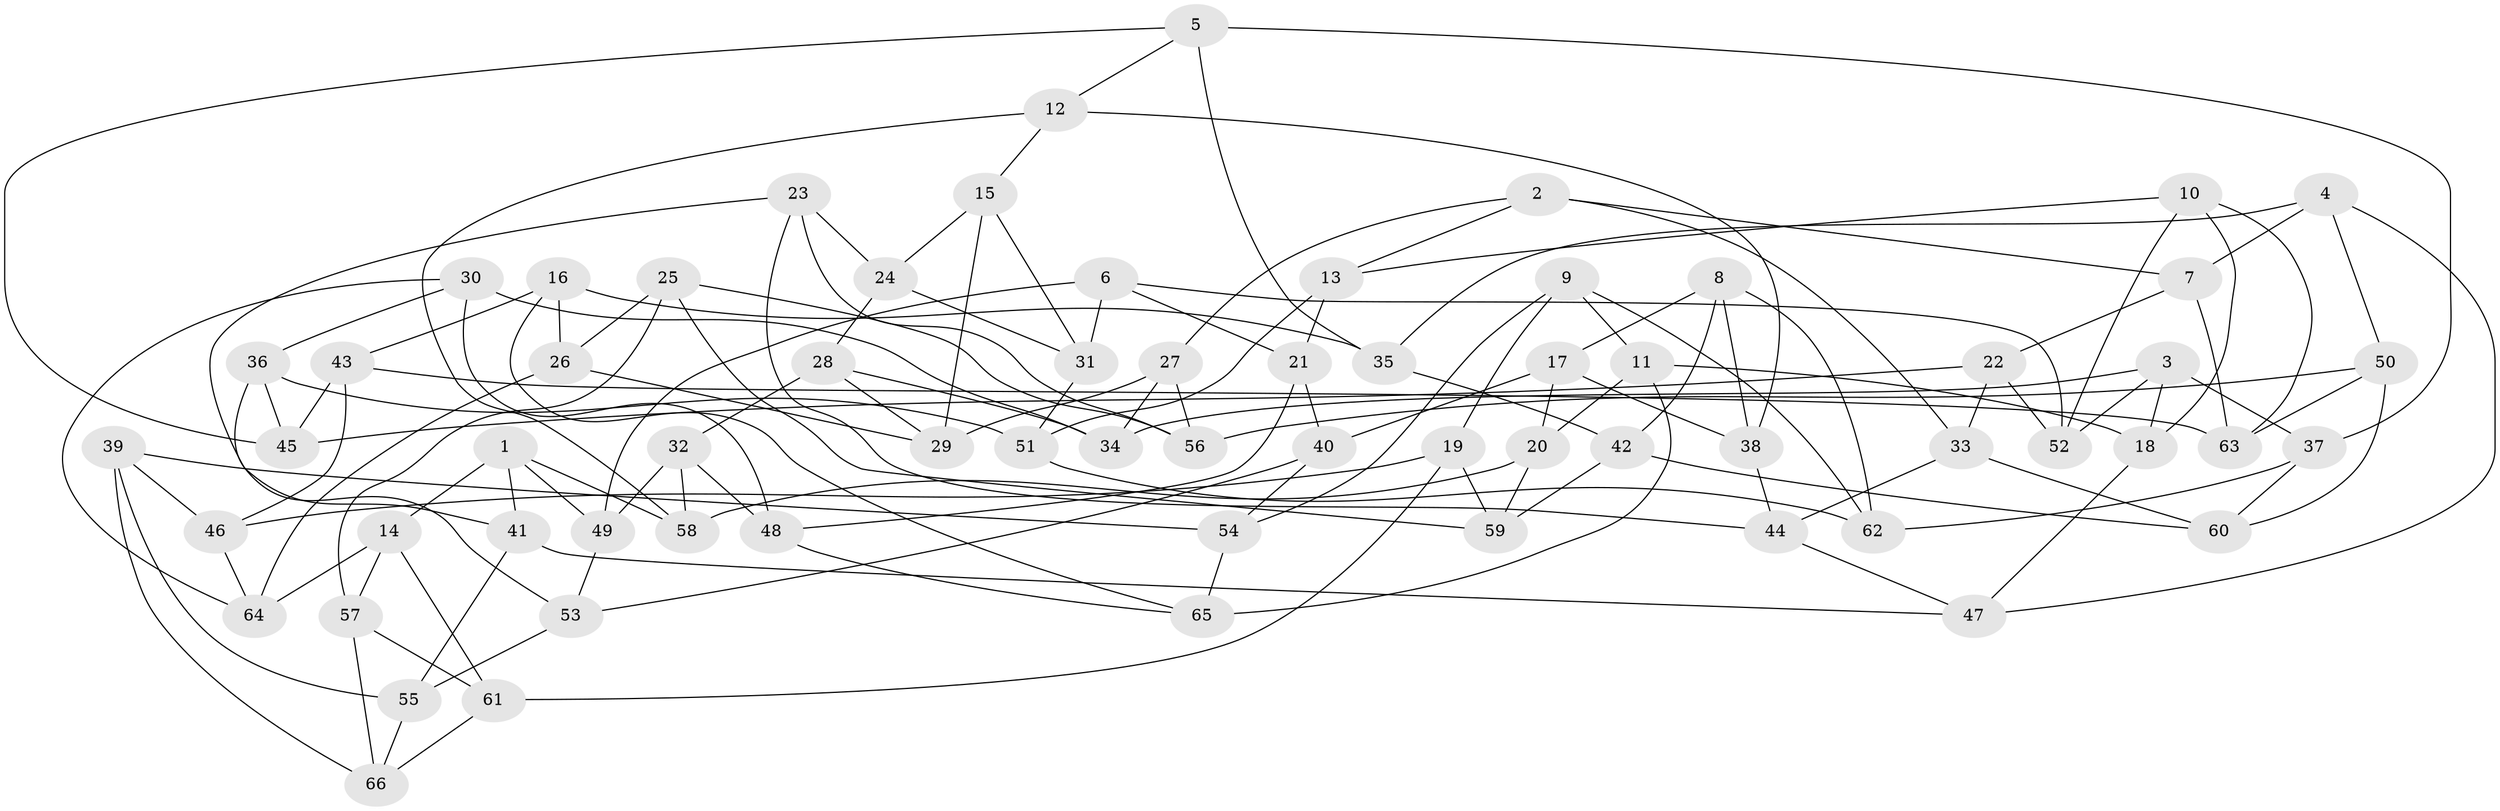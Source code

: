 // Generated by graph-tools (version 1.1) at 2025/50/03/09/25 03:50:56]
// undirected, 66 vertices, 132 edges
graph export_dot {
graph [start="1"]
  node [color=gray90,style=filled];
  1;
  2;
  3;
  4;
  5;
  6;
  7;
  8;
  9;
  10;
  11;
  12;
  13;
  14;
  15;
  16;
  17;
  18;
  19;
  20;
  21;
  22;
  23;
  24;
  25;
  26;
  27;
  28;
  29;
  30;
  31;
  32;
  33;
  34;
  35;
  36;
  37;
  38;
  39;
  40;
  41;
  42;
  43;
  44;
  45;
  46;
  47;
  48;
  49;
  50;
  51;
  52;
  53;
  54;
  55;
  56;
  57;
  58;
  59;
  60;
  61;
  62;
  63;
  64;
  65;
  66;
  1 -- 41;
  1 -- 58;
  1 -- 14;
  1 -- 49;
  2 -- 33;
  2 -- 27;
  2 -- 7;
  2 -- 13;
  3 -- 34;
  3 -- 37;
  3 -- 18;
  3 -- 52;
  4 -- 7;
  4 -- 47;
  4 -- 35;
  4 -- 50;
  5 -- 12;
  5 -- 45;
  5 -- 37;
  5 -- 35;
  6 -- 49;
  6 -- 21;
  6 -- 52;
  6 -- 31;
  7 -- 22;
  7 -- 63;
  8 -- 38;
  8 -- 17;
  8 -- 62;
  8 -- 42;
  9 -- 11;
  9 -- 19;
  9 -- 62;
  9 -- 54;
  10 -- 13;
  10 -- 18;
  10 -- 63;
  10 -- 52;
  11 -- 18;
  11 -- 20;
  11 -- 65;
  12 -- 38;
  12 -- 58;
  12 -- 15;
  13 -- 21;
  13 -- 51;
  14 -- 57;
  14 -- 64;
  14 -- 61;
  15 -- 31;
  15 -- 24;
  15 -- 29;
  16 -- 35;
  16 -- 26;
  16 -- 43;
  16 -- 65;
  17 -- 40;
  17 -- 38;
  17 -- 20;
  18 -- 47;
  19 -- 61;
  19 -- 46;
  19 -- 59;
  20 -- 59;
  20 -- 58;
  21 -- 40;
  21 -- 48;
  22 -- 52;
  22 -- 45;
  22 -- 33;
  23 -- 41;
  23 -- 56;
  23 -- 44;
  23 -- 24;
  24 -- 31;
  24 -- 28;
  25 -- 57;
  25 -- 59;
  25 -- 26;
  25 -- 56;
  26 -- 29;
  26 -- 64;
  27 -- 29;
  27 -- 56;
  27 -- 34;
  28 -- 32;
  28 -- 29;
  28 -- 34;
  30 -- 48;
  30 -- 34;
  30 -- 64;
  30 -- 36;
  31 -- 51;
  32 -- 48;
  32 -- 49;
  32 -- 58;
  33 -- 44;
  33 -- 60;
  35 -- 42;
  36 -- 51;
  36 -- 45;
  36 -- 53;
  37 -- 62;
  37 -- 60;
  38 -- 44;
  39 -- 66;
  39 -- 54;
  39 -- 46;
  39 -- 55;
  40 -- 53;
  40 -- 54;
  41 -- 47;
  41 -- 55;
  42 -- 59;
  42 -- 60;
  43 -- 63;
  43 -- 45;
  43 -- 46;
  44 -- 47;
  46 -- 64;
  48 -- 65;
  49 -- 53;
  50 -- 63;
  50 -- 56;
  50 -- 60;
  51 -- 62;
  53 -- 55;
  54 -- 65;
  55 -- 66;
  57 -- 66;
  57 -- 61;
  61 -- 66;
}
